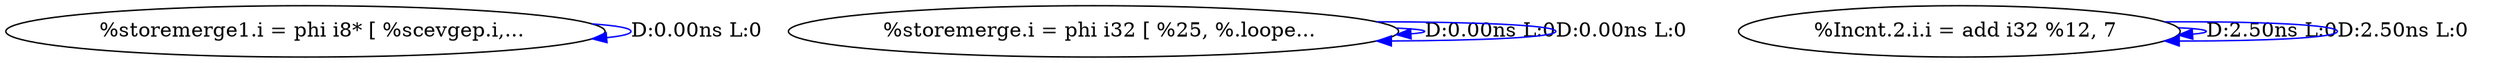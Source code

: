 digraph {
Node0x3063480[label="  %storemerge1.i = phi i8* [ %scevgep.i,..."];
Node0x3063480 -> Node0x3063480[label="D:0.00ns L:0",color=blue];
Node0x3063560[label="  %storemerge.i = phi i32 [ %25, %.loope..."];
Node0x3063560 -> Node0x3063560[label="D:0.00ns L:0",color=blue];
Node0x3063560 -> Node0x3063560[label="D:0.00ns L:0",color=blue];
Node0x3063720[label="  %Incnt.2.i.i = add i32 %12, 7"];
Node0x3063720 -> Node0x3063720[label="D:2.50ns L:0",color=blue];
Node0x3063720 -> Node0x3063720[label="D:2.50ns L:0",color=blue];
}
